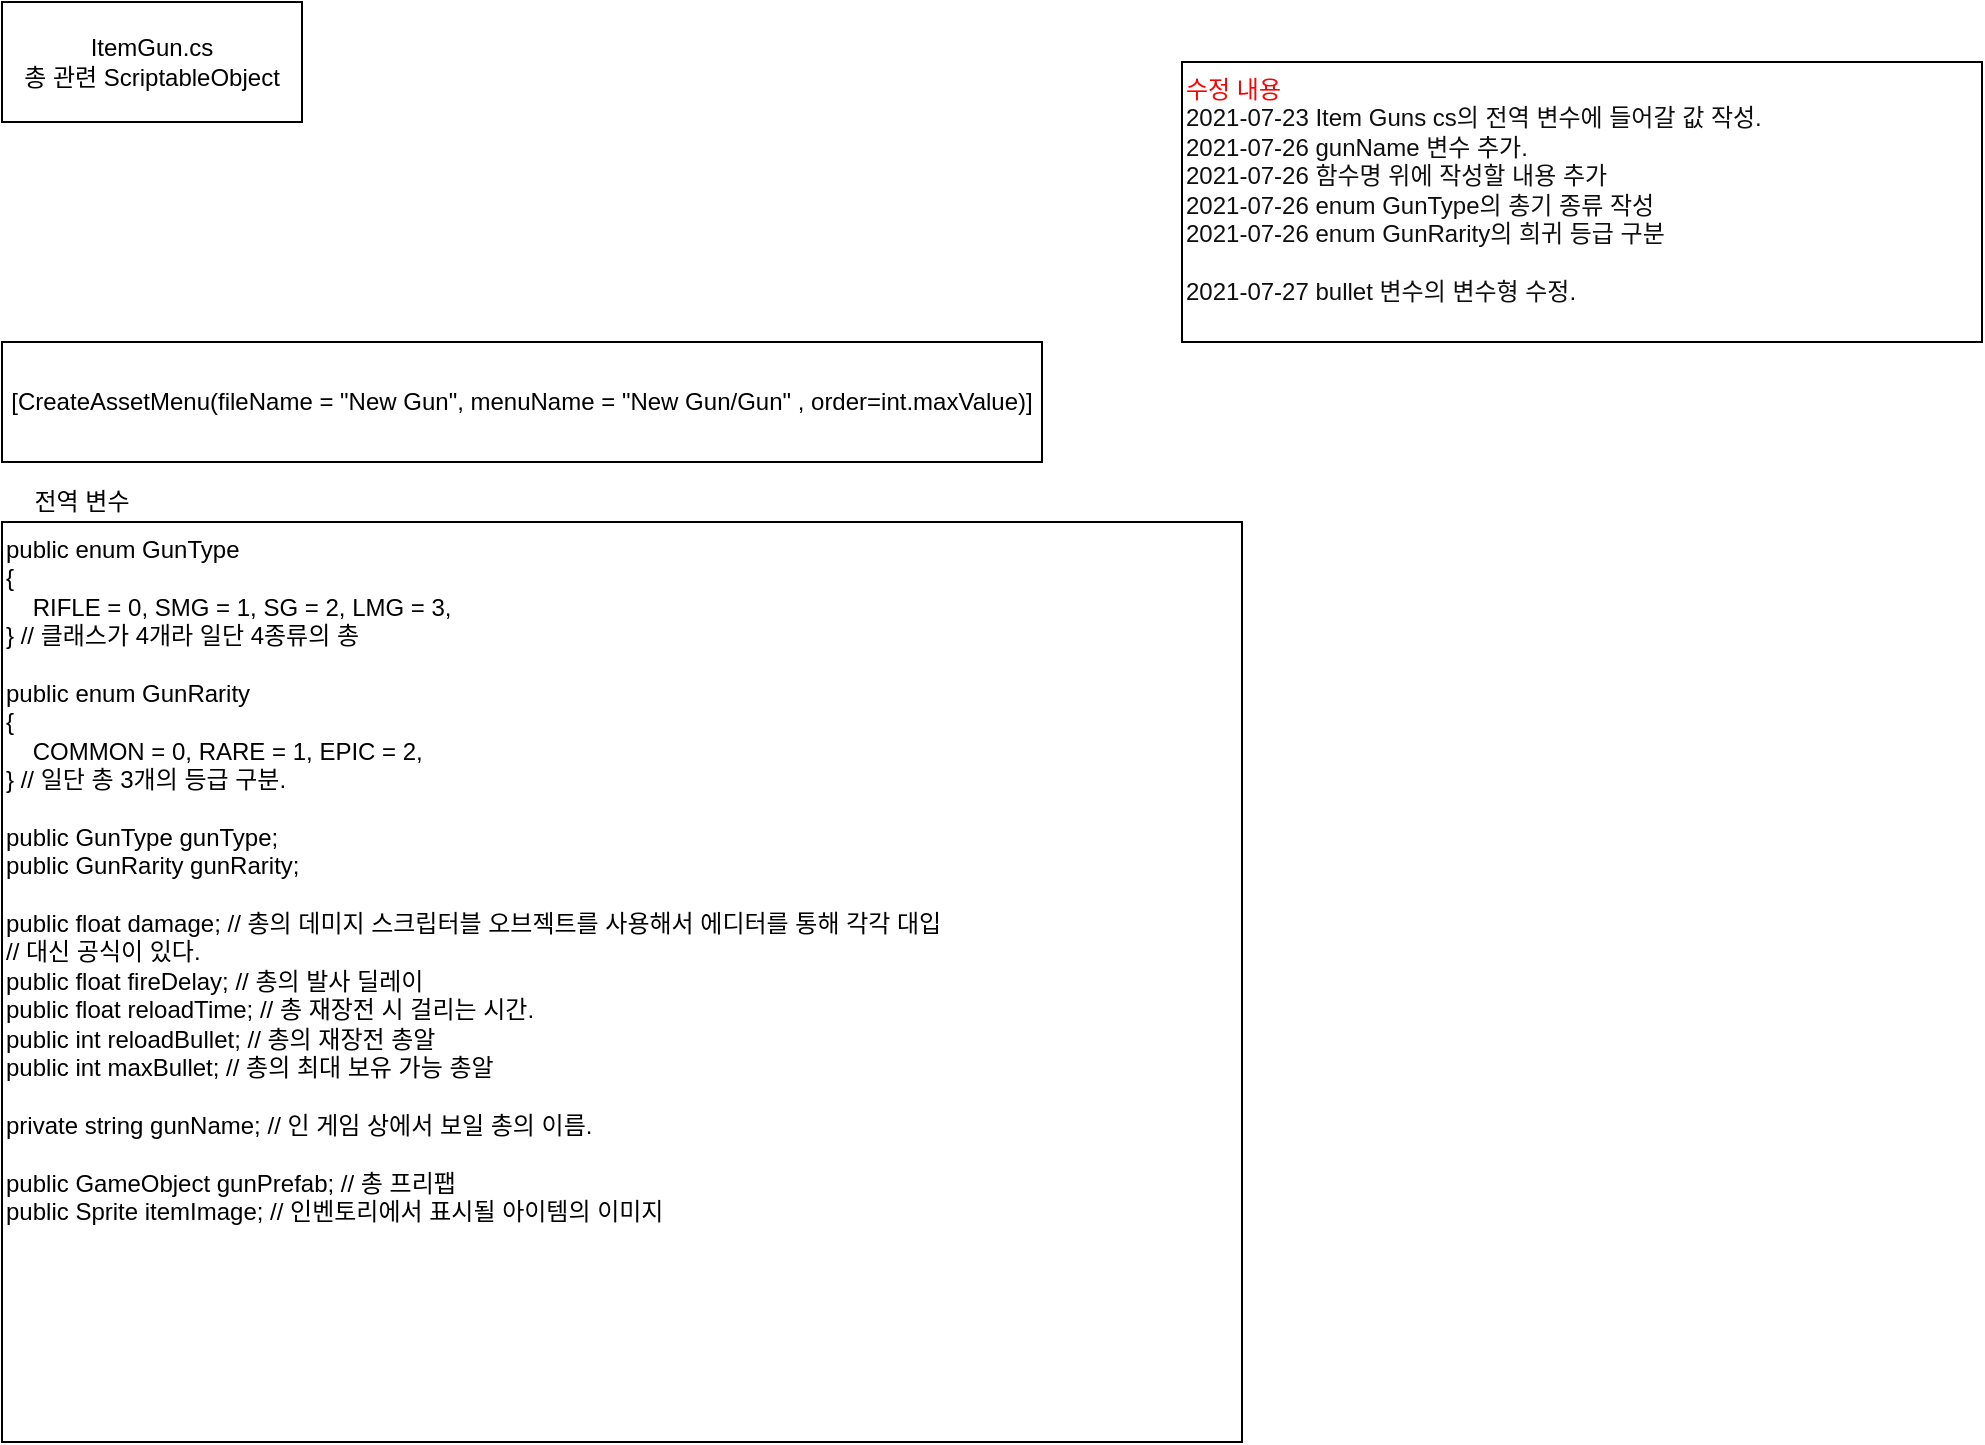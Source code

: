 <mxfile version="13.9.9" type="device"><diagram id="oYhfKIK5yWSPBimlLLTB" name="페이지-1"><mxGraphModel dx="1086" dy="806" grid="1" gridSize="10" guides="1" tooltips="1" connect="1" arrows="1" fold="1" page="1" pageScale="1" pageWidth="827" pageHeight="1169" math="0" shadow="0"><root><mxCell id="0"/><mxCell id="1" parent="0"/><mxCell id="To9S7UEXiPAGpf3KNVwy-1" value="ItemGun.cs&lt;br&gt;총 관련 ScriptableObject" style="rounded=0;whiteSpace=wrap;html=1;" parent="1" vertex="1"><mxGeometry x="40" y="60" width="150" height="60" as="geometry"/></mxCell><mxCell id="To9S7UEXiPAGpf3KNVwy-2" value="public enum GunType&lt;br&gt;{&lt;br&gt;&amp;nbsp; &amp;nbsp; RIFLE = 0, SMG = 1, SG = 2, LMG = 3,&lt;br&gt;} // 클래스가 4개라 일단 4종류의 총&lt;br&gt;&lt;br&gt;public enum GunRarity&lt;br&gt;{&lt;br&gt;&amp;nbsp; &amp;nbsp; COMMON = 0, RARE = 1, EPIC = 2,&lt;br&gt;} // 일단 총 3개의 등급 구분.&lt;br&gt;&lt;br&gt;public GunType gunType;&lt;br&gt;public GunRarity gunRarity;&lt;br&gt;&lt;br&gt;public float damage; // 총의 데미지 스크립터블 오브젝트를 사용해서 에디터를 통해 각각 대입&lt;br&gt;// 대신 공식이 있다.&lt;br&gt;public float fireDelay; // 총의 발사 딜레이&lt;br&gt;public float reloadTime; // 총 재장전 시 걸리는 시간.&lt;br&gt;public int reloadBullet; // 총의 재장전 총알&lt;br&gt;public int maxBullet; // 총의 최대 보유 가능 총알&lt;br&gt;&lt;br&gt;private string gunName; // 인 게임 상에서 보일 총의 이름.&lt;br&gt;&lt;br&gt;public GameObject gunPrefab; // 총 프리팹&lt;br&gt;public Sprite itemImage; // 인벤토리에서 표시될 아이템의 이미지" style="rounded=0;whiteSpace=wrap;html=1;align=left;verticalAlign=top;" parent="1" vertex="1"><mxGeometry x="40" y="320" width="620" height="460" as="geometry"/></mxCell><mxCell id="To9S7UEXiPAGpf3KNVwy-3" value="전역 변수" style="text;html=1;strokeColor=none;fillColor=none;align=center;verticalAlign=middle;whiteSpace=wrap;rounded=0;" parent="1" vertex="1"><mxGeometry x="40" y="300" width="80" height="20" as="geometry"/></mxCell><mxCell id="To9S7UEXiPAGpf3KNVwy-4" value="&lt;font color=&quot;#ff0000&quot;&gt;수정 내용&lt;/font&gt;&lt;br&gt;&lt;font color=&quot;#0f0f0f&quot;&gt;2021-07-23 Item Guns cs의 전역 변수에 들어갈 값 작성.&lt;br&gt;2021-07-26 gunName 변수 추가.&lt;br&gt;2021-07-26 함수명 위에 작성할 내용 추가&lt;br&gt;2021-07-26 enum GunType의 총기 종류 작성&lt;br&gt;2021-07-26 enum GunRarity의 희귀 등급 구분&lt;br&gt;&lt;br&gt;2021-07-27 bullet 변수의 변수형 수정.&amp;nbsp;&lt;br&gt;&lt;/font&gt;" style="rounded=0;whiteSpace=wrap;html=1;align=left;verticalAlign=top;" parent="1" vertex="1"><mxGeometry x="630" y="90" width="400" height="140" as="geometry"/></mxCell><mxCell id="pdOZA9fD6m55o5yyn0cP-1" value="[CreateAssetMenu(fileName = &quot;New Gun&quot;, menuName = &quot;New Gun/Gun&quot; , order=int.maxValue)]" style="whiteSpace=wrap;html=1;" parent="1" vertex="1"><mxGeometry x="40" y="230" width="520" height="60" as="geometry"/></mxCell></root></mxGraphModel></diagram></mxfile>